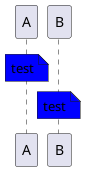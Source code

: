 {
  "sha1": "8u6xcho1s8ng2ro983xvfep4eaa5suf",
  "insertion": {
    "when": "2024-05-30T20:48:21.522Z",
    "url": "https://github.com/plantuml/plantuml/issues/226",
    "user": "plantuml@gmail.com"
  }
}
@startuml

skinparam useBetaStyle true
<style>
sequenceDiagram {
 note {
  backgroundColor blue
 }
}
</style>
participant A
participant B
note over A: test
note over B: test
@enduml
